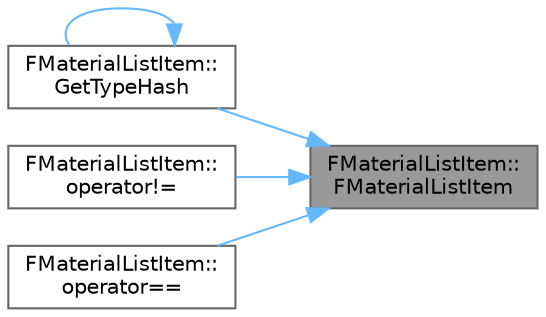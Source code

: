 digraph "FMaterialListItem::FMaterialListItem"
{
 // INTERACTIVE_SVG=YES
 // LATEX_PDF_SIZE
  bgcolor="transparent";
  edge [fontname=Helvetica,fontsize=10,labelfontname=Helvetica,labelfontsize=10];
  node [fontname=Helvetica,fontsize=10,shape=box,height=0.2,width=0.4];
  rankdir="RL";
  Node1 [id="Node000001",label="FMaterialListItem::\lFMaterialListItem",height=0.2,width=0.4,color="gray40", fillcolor="grey60", style="filled", fontcolor="black",tooltip=" "];
  Node1 -> Node2 [id="edge1_Node000001_Node000002",dir="back",color="steelblue1",style="solid",tooltip=" "];
  Node2 [id="Node000002",label="FMaterialListItem::\lGetTypeHash",height=0.2,width=0.4,color="grey40", fillcolor="white", style="filled",URL="$d8/dd5/structFMaterialListItem.html#ab29a87d221ee99f6d3b4f2c7a73e8950",tooltip=" "];
  Node2 -> Node2 [id="edge2_Node000002_Node000002",dir="back",color="steelblue1",style="solid",tooltip=" "];
  Node1 -> Node3 [id="edge3_Node000001_Node000003",dir="back",color="steelblue1",style="solid",tooltip=" "];
  Node3 [id="Node000003",label="FMaterialListItem::\loperator!=",height=0.2,width=0.4,color="grey40", fillcolor="white", style="filled",URL="$d8/dd5/structFMaterialListItem.html#aa01ae1631c8225a4eedd98179f19b181",tooltip=" "];
  Node1 -> Node4 [id="edge4_Node000001_Node000004",dir="back",color="steelblue1",style="solid",tooltip=" "];
  Node4 [id="Node000004",label="FMaterialListItem::\loperator==",height=0.2,width=0.4,color="grey40", fillcolor="white", style="filled",URL="$d8/dd5/structFMaterialListItem.html#ac9527e8de2308f090cd5ebb817bb9fcd",tooltip=" "];
}
